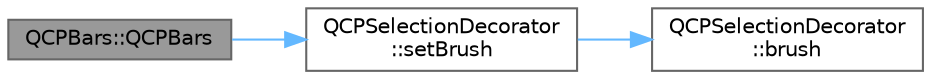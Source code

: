 digraph "QCPBars::QCPBars"
{
 // LATEX_PDF_SIZE
  bgcolor="transparent";
  edge [fontname=Helvetica,fontsize=10,labelfontname=Helvetica,labelfontsize=10];
  node [fontname=Helvetica,fontsize=10,shape=box,height=0.2,width=0.4];
  rankdir="LR";
  Node1 [label="QCPBars::QCPBars",height=0.2,width=0.4,color="gray40", fillcolor="grey60", style="filled", fontcolor="black",tooltip=" "];
  Node1 -> Node2 [color="steelblue1",style="solid"];
  Node2 [label="QCPSelectionDecorator\l::setBrush",height=0.2,width=0.4,color="grey40", fillcolor="white", style="filled",URL="$class_q_c_p_selection_decorator.html#aa74b626be518ea17055f918d423c8c2d",tooltip=" "];
  Node2 -> Node3 [color="steelblue1",style="solid"];
  Node3 [label="QCPSelectionDecorator\l::brush",height=0.2,width=0.4,color="grey40", fillcolor="white", style="filled",URL="$class_q_c_p_selection_decorator.html#a783b643aa52120a25308fc501b9998b1",tooltip=" "];
}
